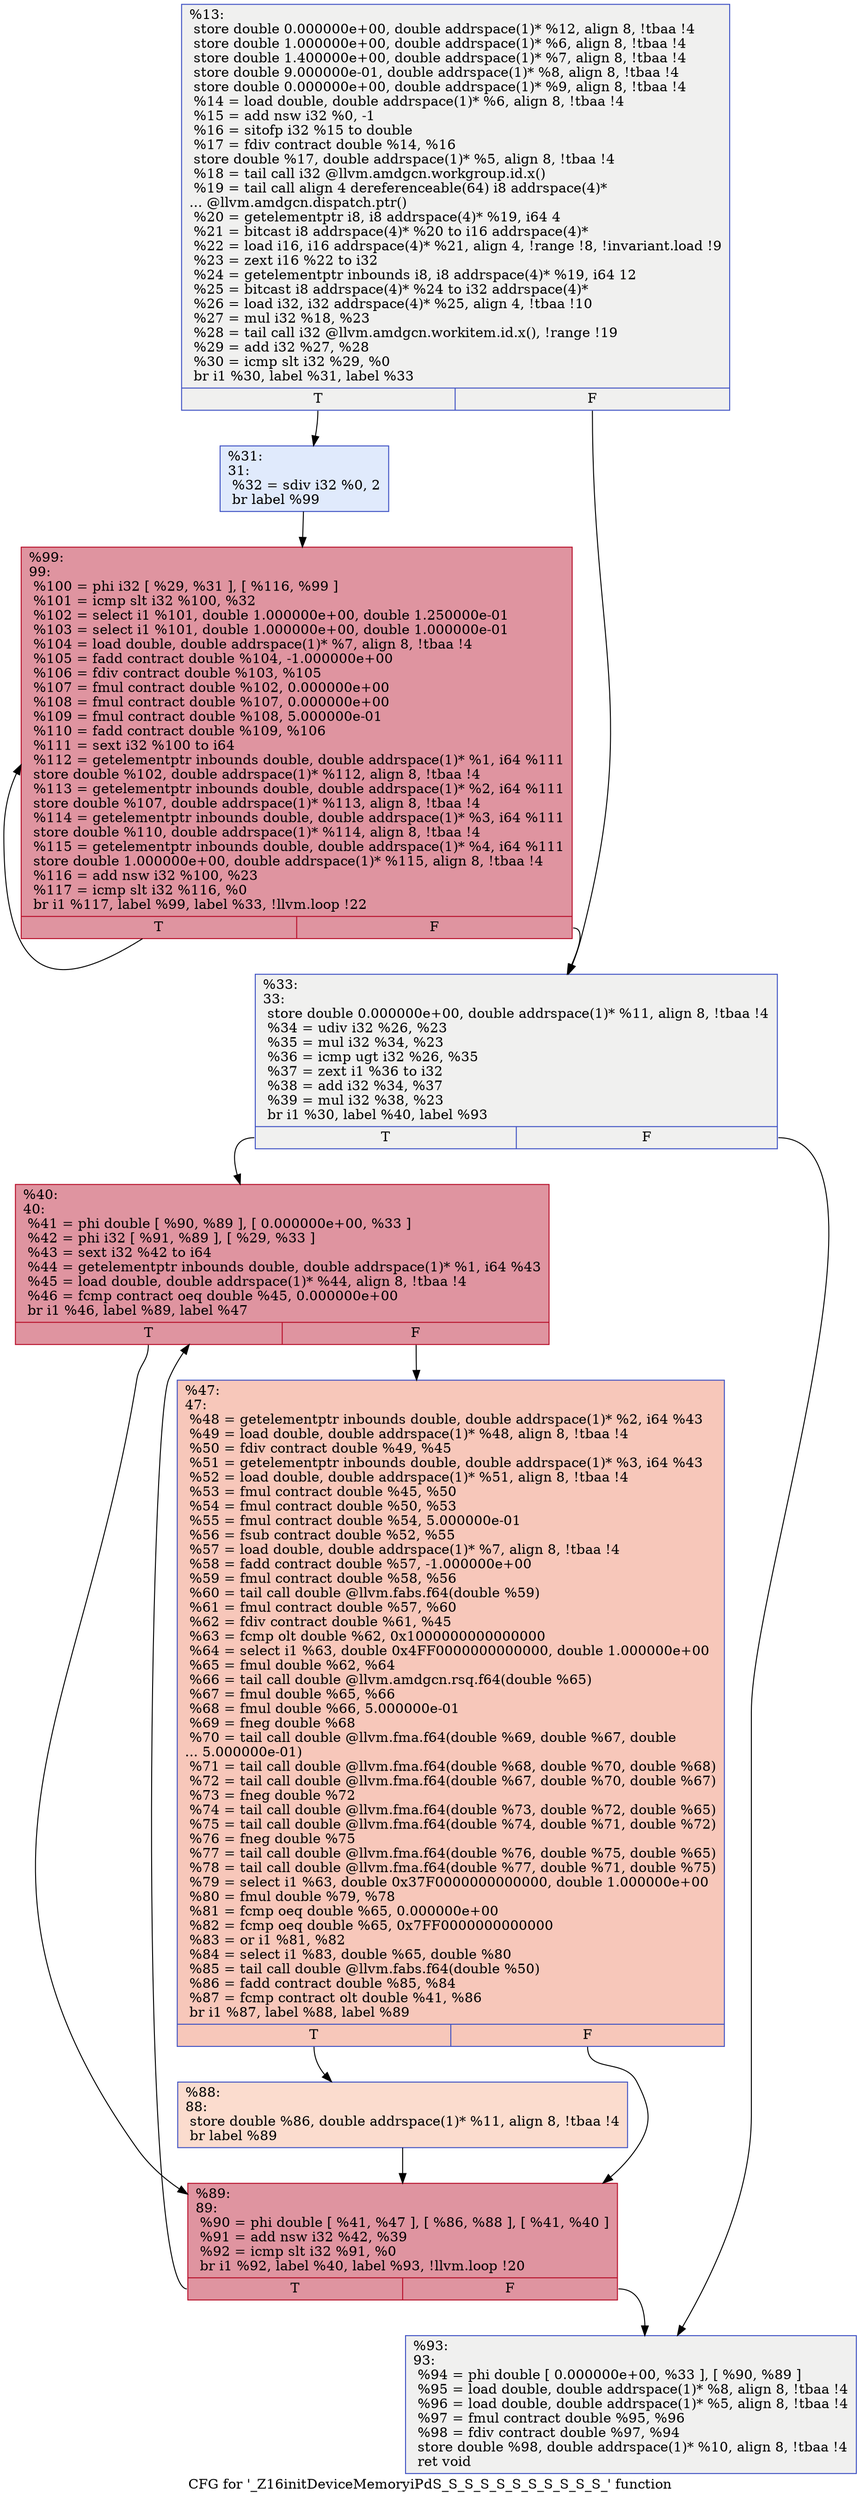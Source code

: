 digraph "CFG for '_Z16initDeviceMemoryiPdS_S_S_S_S_S_S_S_S_S_S_' function" {
	label="CFG for '_Z16initDeviceMemoryiPdS_S_S_S_S_S_S_S_S_S_S_' function";

	Node0x484c0a0 [shape=record,color="#3d50c3ff", style=filled, fillcolor="#dedcdb70",label="{%13:\l  store double 0.000000e+00, double addrspace(1)* %12, align 8, !tbaa !4\l  store double 1.000000e+00, double addrspace(1)* %6, align 8, !tbaa !4\l  store double 1.400000e+00, double addrspace(1)* %7, align 8, !tbaa !4\l  store double 9.000000e-01, double addrspace(1)* %8, align 8, !tbaa !4\l  store double 0.000000e+00, double addrspace(1)* %9, align 8, !tbaa !4\l  %14 = load double, double addrspace(1)* %6, align 8, !tbaa !4\l  %15 = add nsw i32 %0, -1\l  %16 = sitofp i32 %15 to double\l  %17 = fdiv contract double %14, %16\l  store double %17, double addrspace(1)* %5, align 8, !tbaa !4\l  %18 = tail call i32 @llvm.amdgcn.workgroup.id.x()\l  %19 = tail call align 4 dereferenceable(64) i8 addrspace(4)*\l... @llvm.amdgcn.dispatch.ptr()\l  %20 = getelementptr i8, i8 addrspace(4)* %19, i64 4\l  %21 = bitcast i8 addrspace(4)* %20 to i16 addrspace(4)*\l  %22 = load i16, i16 addrspace(4)* %21, align 4, !range !8, !invariant.load !9\l  %23 = zext i16 %22 to i32\l  %24 = getelementptr inbounds i8, i8 addrspace(4)* %19, i64 12\l  %25 = bitcast i8 addrspace(4)* %24 to i32 addrspace(4)*\l  %26 = load i32, i32 addrspace(4)* %25, align 4, !tbaa !10\l  %27 = mul i32 %18, %23\l  %28 = tail call i32 @llvm.amdgcn.workitem.id.x(), !range !19\l  %29 = add i32 %27, %28\l  %30 = icmp slt i32 %29, %0\l  br i1 %30, label %31, label %33\l|{<s0>T|<s1>F}}"];
	Node0x484c0a0:s0 -> Node0x48506b0;
	Node0x484c0a0:s1 -> Node0x4850740;
	Node0x48506b0 [shape=record,color="#3d50c3ff", style=filled, fillcolor="#b9d0f970",label="{%31:\l31:                                               \l  %32 = sdiv i32 %0, 2\l  br label %99\l}"];
	Node0x48506b0 -> Node0x484f3b0;
	Node0x4850740 [shape=record,color="#3d50c3ff", style=filled, fillcolor="#dedcdb70",label="{%33:\l33:                                               \l  store double 0.000000e+00, double addrspace(1)* %11, align 8, !tbaa !4\l  %34 = udiv i32 %26, %23\l  %35 = mul i32 %34, %23\l  %36 = icmp ugt i32 %26, %35\l  %37 = zext i1 %36 to i32\l  %38 = add i32 %34, %37\l  %39 = mul i32 %38, %23\l  br i1 %30, label %40, label %93\l|{<s0>T|<s1>F}}"];
	Node0x4850740:s0 -> Node0x4850ef0;
	Node0x4850740:s1 -> Node0x4850f40;
	Node0x4850ef0 [shape=record,color="#b70d28ff", style=filled, fillcolor="#b70d2870",label="{%40:\l40:                                               \l  %41 = phi double [ %90, %89 ], [ 0.000000e+00, %33 ]\l  %42 = phi i32 [ %91, %89 ], [ %29, %33 ]\l  %43 = sext i32 %42 to i64\l  %44 = getelementptr inbounds double, double addrspace(1)* %1, i64 %43\l  %45 = load double, double addrspace(1)* %44, align 8, !tbaa !4\l  %46 = fcmp contract oeq double %45, 0.000000e+00\l  br i1 %46, label %89, label %47\l|{<s0>T|<s1>F}}"];
	Node0x4850ef0:s0 -> Node0x4851080;
	Node0x4850ef0:s1 -> Node0x4851520;
	Node0x4851520 [shape=record,color="#3d50c3ff", style=filled, fillcolor="#ec7f6370",label="{%47:\l47:                                               \l  %48 = getelementptr inbounds double, double addrspace(1)* %2, i64 %43\l  %49 = load double, double addrspace(1)* %48, align 8, !tbaa !4\l  %50 = fdiv contract double %49, %45\l  %51 = getelementptr inbounds double, double addrspace(1)* %3, i64 %43\l  %52 = load double, double addrspace(1)* %51, align 8, !tbaa !4\l  %53 = fmul contract double %45, %50\l  %54 = fmul contract double %50, %53\l  %55 = fmul contract double %54, 5.000000e-01\l  %56 = fsub contract double %52, %55\l  %57 = load double, double addrspace(1)* %7, align 8, !tbaa !4\l  %58 = fadd contract double %57, -1.000000e+00\l  %59 = fmul contract double %58, %56\l  %60 = tail call double @llvm.fabs.f64(double %59)\l  %61 = fmul contract double %57, %60\l  %62 = fdiv contract double %61, %45\l  %63 = fcmp olt double %62, 0x1000000000000000\l  %64 = select i1 %63, double 0x4FF0000000000000, double 1.000000e+00\l  %65 = fmul double %62, %64\l  %66 = tail call double @llvm.amdgcn.rsq.f64(double %65)\l  %67 = fmul double %65, %66\l  %68 = fmul double %66, 5.000000e-01\l  %69 = fneg double %68\l  %70 = tail call double @llvm.fma.f64(double %69, double %67, double\l... 5.000000e-01)\l  %71 = tail call double @llvm.fma.f64(double %68, double %70, double %68)\l  %72 = tail call double @llvm.fma.f64(double %67, double %70, double %67)\l  %73 = fneg double %72\l  %74 = tail call double @llvm.fma.f64(double %73, double %72, double %65)\l  %75 = tail call double @llvm.fma.f64(double %74, double %71, double %72)\l  %76 = fneg double %75\l  %77 = tail call double @llvm.fma.f64(double %76, double %75, double %65)\l  %78 = tail call double @llvm.fma.f64(double %77, double %71, double %75)\l  %79 = select i1 %63, double 0x37F0000000000000, double 1.000000e+00\l  %80 = fmul double %79, %78\l  %81 = fcmp oeq double %65, 0.000000e+00\l  %82 = fcmp oeq double %65, 0x7FF0000000000000\l  %83 = or i1 %81, %82\l  %84 = select i1 %83, double %65, double %80\l  %85 = tail call double @llvm.fabs.f64(double %50)\l  %86 = fadd contract double %85, %84\l  %87 = fcmp contract olt double %41, %86\l  br i1 %87, label %88, label %89\l|{<s0>T|<s1>F}}"];
	Node0x4851520:s0 -> Node0x4853950;
	Node0x4851520:s1 -> Node0x4851080;
	Node0x4853950 [shape=record,color="#3d50c3ff", style=filled, fillcolor="#f7af9170",label="{%88:\l88:                                               \l  store double %86, double addrspace(1)* %11, align 8, !tbaa !4\l  br label %89\l}"];
	Node0x4853950 -> Node0x4851080;
	Node0x4851080 [shape=record,color="#b70d28ff", style=filled, fillcolor="#b70d2870",label="{%89:\l89:                                               \l  %90 = phi double [ %41, %47 ], [ %86, %88 ], [ %41, %40 ]\l  %91 = add nsw i32 %42, %39\l  %92 = icmp slt i32 %91, %0\l  br i1 %92, label %40, label %93, !llvm.loop !20\l|{<s0>T|<s1>F}}"];
	Node0x4851080:s0 -> Node0x4850ef0;
	Node0x4851080:s1 -> Node0x4850f40;
	Node0x4850f40 [shape=record,color="#3d50c3ff", style=filled, fillcolor="#dedcdb70",label="{%93:\l93:                                               \l  %94 = phi double [ 0.000000e+00, %33 ], [ %90, %89 ]\l  %95 = load double, double addrspace(1)* %8, align 8, !tbaa !4\l  %96 = load double, double addrspace(1)* %5, align 8, !tbaa !4\l  %97 = fmul contract double %95, %96\l  %98 = fdiv contract double %97, %94\l  store double %98, double addrspace(1)* %10, align 8, !tbaa !4\l  ret void\l}"];
	Node0x484f3b0 [shape=record,color="#b70d28ff", style=filled, fillcolor="#b70d2870",label="{%99:\l99:                                               \l  %100 = phi i32 [ %29, %31 ], [ %116, %99 ]\l  %101 = icmp slt i32 %100, %32\l  %102 = select i1 %101, double 1.000000e+00, double 1.250000e-01\l  %103 = select i1 %101, double 1.000000e+00, double 1.000000e-01\l  %104 = load double, double addrspace(1)* %7, align 8, !tbaa !4\l  %105 = fadd contract double %104, -1.000000e+00\l  %106 = fdiv contract double %103, %105\l  %107 = fmul contract double %102, 0.000000e+00\l  %108 = fmul contract double %107, 0.000000e+00\l  %109 = fmul contract double %108, 5.000000e-01\l  %110 = fadd contract double %109, %106\l  %111 = sext i32 %100 to i64\l  %112 = getelementptr inbounds double, double addrspace(1)* %1, i64 %111\l  store double %102, double addrspace(1)* %112, align 8, !tbaa !4\l  %113 = getelementptr inbounds double, double addrspace(1)* %2, i64 %111\l  store double %107, double addrspace(1)* %113, align 8, !tbaa !4\l  %114 = getelementptr inbounds double, double addrspace(1)* %3, i64 %111\l  store double %110, double addrspace(1)* %114, align 8, !tbaa !4\l  %115 = getelementptr inbounds double, double addrspace(1)* %4, i64 %111\l  store double 1.000000e+00, double addrspace(1)* %115, align 8, !tbaa !4\l  %116 = add nsw i32 %100, %23\l  %117 = icmp slt i32 %116, %0\l  br i1 %117, label %99, label %33, !llvm.loop !22\l|{<s0>T|<s1>F}}"];
	Node0x484f3b0:s0 -> Node0x484f3b0;
	Node0x484f3b0:s1 -> Node0x4850740;
}
